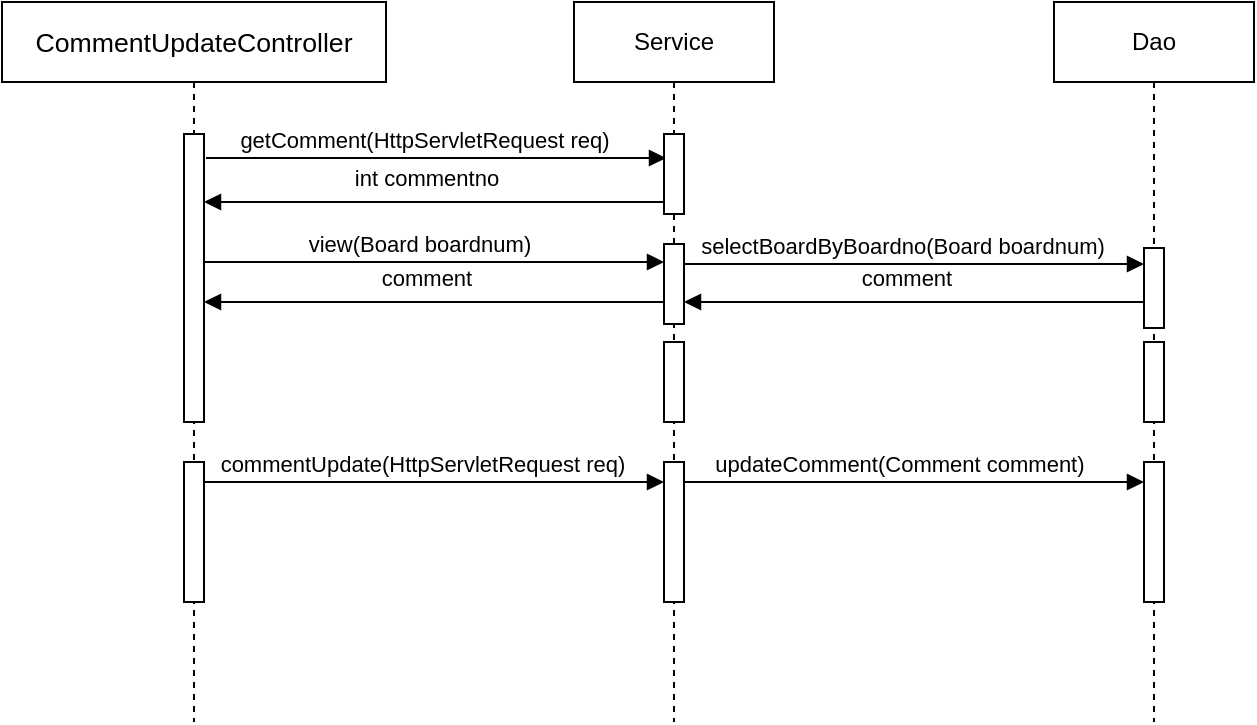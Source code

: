 <mxfile version="13.2.6" type="github">
  <diagram id="ktdkzM_fEOCEdslWpJ4l" name="Page-1">
    <mxGraphModel dx="1278" dy="585" grid="1" gridSize="10" guides="1" tooltips="1" connect="1" arrows="1" fold="1" page="1" pageScale="1" pageWidth="827" pageHeight="1169" math="0" shadow="0">
      <root>
        <mxCell id="0" />
        <mxCell id="1" parent="0" />
        <mxCell id="ImhPCs6EsgVFrWb3PK_K-1" value="" style="html=1;points=[];perimeter=orthogonalPerimeter;" vertex="1" parent="1">
          <mxGeometry x="409" y="146" width="10" height="40" as="geometry" />
        </mxCell>
        <mxCell id="ImhPCs6EsgVFrWb3PK_K-2" value="" style="html=1;points=[];perimeter=orthogonalPerimeter;" vertex="1" parent="1">
          <mxGeometry x="409" y="201" width="10" height="40" as="geometry" />
        </mxCell>
        <mxCell id="ImhPCs6EsgVFrWb3PK_K-3" value="" style="html=1;points=[];perimeter=orthogonalPerimeter;" vertex="1" parent="1">
          <mxGeometry x="169" y="146" width="10" height="97" as="geometry" />
        </mxCell>
        <mxCell id="ImhPCs6EsgVFrWb3PK_K-4" value="getComment(HttpServletRequest req)" style="html=1;verticalAlign=bottom;endArrow=block;" edge="1" parent="1">
          <mxGeometry x="-0.058" width="80" relative="1" as="geometry">
            <mxPoint x="180" y="158" as="sourcePoint" />
            <mxPoint x="410" y="158" as="targetPoint" />
            <mxPoint as="offset" />
          </mxGeometry>
        </mxCell>
        <mxCell id="ImhPCs6EsgVFrWb3PK_K-5" value="" style="html=1;points=[];perimeter=orthogonalPerimeter;" vertex="1" parent="1">
          <mxGeometry x="649" y="203" width="10" height="40" as="geometry" />
        </mxCell>
        <mxCell id="ImhPCs6EsgVFrWb3PK_K-6" value="selectBoardByBoardno(Board boardnum)" style="html=1;verticalAlign=bottom;endArrow=block;" edge="1" parent="1">
          <mxGeometry x="-0.058" width="80" relative="1" as="geometry">
            <mxPoint x="419" y="211" as="sourcePoint" />
            <mxPoint x="649" y="211" as="targetPoint" />
            <mxPoint as="offset" />
          </mxGeometry>
        </mxCell>
        <mxCell id="ImhPCs6EsgVFrWb3PK_K-7" value="view(Board boardnum)&amp;nbsp;" style="html=1;verticalAlign=bottom;endArrow=block;" edge="1" parent="1">
          <mxGeometry x="-0.058" width="80" relative="1" as="geometry">
            <mxPoint x="179" y="210" as="sourcePoint" />
            <mxPoint x="409" y="210" as="targetPoint" />
            <mxPoint as="offset" />
          </mxGeometry>
        </mxCell>
        <mxCell id="ImhPCs6EsgVFrWb3PK_K-8" value="int commentno" style="html=1;verticalAlign=bottom;endArrow=block;" edge="1" parent="1">
          <mxGeometry x="0.035" y="-3" width="80" relative="1" as="geometry">
            <mxPoint x="409" y="180" as="sourcePoint" />
            <mxPoint x="179" y="180" as="targetPoint" />
            <mxPoint as="offset" />
          </mxGeometry>
        </mxCell>
        <mxCell id="ImhPCs6EsgVFrWb3PK_K-9" value="&lt;span style=&quot;font-size: 10pt ; font-family: &amp;#34;arial&amp;#34;&quot;&gt;CommentUpdateController&lt;/span&gt;" style="shape=umlLifeline;perimeter=lifelinePerimeter;whiteSpace=wrap;html=1;container=1;collapsible=0;recursiveResize=0;outlineConnect=0;" vertex="1" parent="1">
          <mxGeometry x="78" y="80" width="192" height="360" as="geometry" />
        </mxCell>
        <mxCell id="ImhPCs6EsgVFrWb3PK_K-10" value="" style="html=1;points=[];perimeter=orthogonalPerimeter;" vertex="1" parent="ImhPCs6EsgVFrWb3PK_K-9">
          <mxGeometry x="91" y="230" width="10" height="70" as="geometry" />
        </mxCell>
        <mxCell id="ImhPCs6EsgVFrWb3PK_K-11" value="Service" style="shape=umlLifeline;perimeter=lifelinePerimeter;whiteSpace=wrap;html=1;container=1;collapsible=0;recursiveResize=0;outlineConnect=0;" vertex="1" parent="1">
          <mxGeometry x="364" y="80" width="100" height="360" as="geometry" />
        </mxCell>
        <mxCell id="ImhPCs6EsgVFrWb3PK_K-12" value="" style="html=1;points=[];perimeter=orthogonalPerimeter;" vertex="1" parent="ImhPCs6EsgVFrWb3PK_K-11">
          <mxGeometry x="45" y="66" width="10" height="40" as="geometry" />
        </mxCell>
        <mxCell id="ImhPCs6EsgVFrWb3PK_K-13" value="" style="html=1;points=[];perimeter=orthogonalPerimeter;" vertex="1" parent="ImhPCs6EsgVFrWb3PK_K-11">
          <mxGeometry x="45" y="121" width="10" height="40" as="geometry" />
        </mxCell>
        <mxCell id="ImhPCs6EsgVFrWb3PK_K-14" value="" style="html=1;points=[];perimeter=orthogonalPerimeter;" vertex="1" parent="ImhPCs6EsgVFrWb3PK_K-11">
          <mxGeometry x="45" y="230" width="10" height="70" as="geometry" />
        </mxCell>
        <mxCell id="ImhPCs6EsgVFrWb3PK_K-15" value="" style="html=1;points=[];perimeter=orthogonalPerimeter;" vertex="1" parent="ImhPCs6EsgVFrWb3PK_K-11">
          <mxGeometry x="45" y="170" width="10" height="40" as="geometry" />
        </mxCell>
        <mxCell id="ImhPCs6EsgVFrWb3PK_K-16" value="Dao" style="shape=umlLifeline;perimeter=lifelinePerimeter;whiteSpace=wrap;html=1;container=1;collapsible=0;recursiveResize=0;outlineConnect=0;" vertex="1" parent="1">
          <mxGeometry x="604" y="80" width="100" height="360" as="geometry" />
        </mxCell>
        <mxCell id="ImhPCs6EsgVFrWb3PK_K-17" value="" style="html=1;points=[];perimeter=orthogonalPerimeter;" vertex="1" parent="ImhPCs6EsgVFrWb3PK_K-16">
          <mxGeometry x="45" y="230" width="10" height="70" as="geometry" />
        </mxCell>
        <mxCell id="ImhPCs6EsgVFrWb3PK_K-18" value="" style="html=1;points=[];perimeter=orthogonalPerimeter;" vertex="1" parent="ImhPCs6EsgVFrWb3PK_K-16">
          <mxGeometry x="45" y="170" width="10" height="40" as="geometry" />
        </mxCell>
        <mxCell id="ImhPCs6EsgVFrWb3PK_K-19" value="" style="html=1;points=[];perimeter=orthogonalPerimeter;" vertex="1" parent="1">
          <mxGeometry x="169" y="146" width="10" height="144" as="geometry" />
        </mxCell>
        <mxCell id="ImhPCs6EsgVFrWb3PK_K-20" value="" style="html=1;points=[];perimeter=orthogonalPerimeter;" vertex="1" parent="1">
          <mxGeometry x="649" y="203" width="10" height="40" as="geometry" />
        </mxCell>
        <mxCell id="ImhPCs6EsgVFrWb3PK_K-21" value="comment" style="html=1;verticalAlign=bottom;endArrow=block;" edge="1" parent="1">
          <mxGeometry x="0.035" y="-3" width="80" relative="1" as="geometry">
            <mxPoint x="649" y="230" as="sourcePoint" />
            <mxPoint x="419" y="230" as="targetPoint" />
            <mxPoint as="offset" />
          </mxGeometry>
        </mxCell>
        <mxCell id="ImhPCs6EsgVFrWb3PK_K-22" value="comment" style="html=1;verticalAlign=bottom;endArrow=block;" edge="1" parent="1">
          <mxGeometry x="0.035" y="-3" width="80" relative="1" as="geometry">
            <mxPoint x="409" y="230" as="sourcePoint" />
            <mxPoint x="179" y="230" as="targetPoint" />
            <mxPoint as="offset" />
          </mxGeometry>
        </mxCell>
        <mxCell id="ImhPCs6EsgVFrWb3PK_K-23" value="commentUpdate(HttpServletRequest req)" style="html=1;verticalAlign=bottom;endArrow=block;" edge="1" parent="1">
          <mxGeometry x="-0.058" width="80" relative="1" as="geometry">
            <mxPoint x="179" y="320" as="sourcePoint" />
            <mxPoint x="409" y="320" as="targetPoint" />
            <mxPoint as="offset" />
          </mxGeometry>
        </mxCell>
        <mxCell id="ImhPCs6EsgVFrWb3PK_K-24" value="updateComment(Comment comment)&amp;nbsp;" style="html=1;verticalAlign=bottom;endArrow=block;" edge="1" parent="1">
          <mxGeometry x="-0.058" width="80" relative="1" as="geometry">
            <mxPoint x="419" y="320" as="sourcePoint" />
            <mxPoint x="649" y="320" as="targetPoint" />
            <mxPoint as="offset" />
          </mxGeometry>
        </mxCell>
      </root>
    </mxGraphModel>
  </diagram>
</mxfile>
